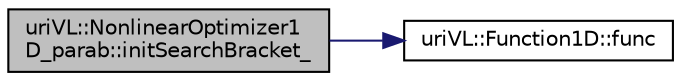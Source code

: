 digraph "uriVL::NonlinearOptimizer1D_parab::initSearchBracket_"
{
  edge [fontname="Helvetica",fontsize="10",labelfontname="Helvetica",labelfontsize="10"];
  node [fontname="Helvetica",fontsize="10",shape=record];
  rankdir="LR";
  Node1 [label="uriVL::NonlinearOptimizer1\lD_parab::initSearchBracket_",height=0.2,width=0.4,color="black", fillcolor="grey75", style="filled", fontcolor="black"];
  Node1 -> Node2 [color="midnightblue",fontsize="10",style="solid",fontname="Helvetica"];
  Node2 [label="uriVL::Function1D::func",height=0.2,width=0.4,color="black", fillcolor="white", style="filled",URL="$classuriVL_1_1Function1D.html#ae42553644bd3826aa4add06eb16410fc",tooltip="Evaluates the function at the point specified. "];
}
